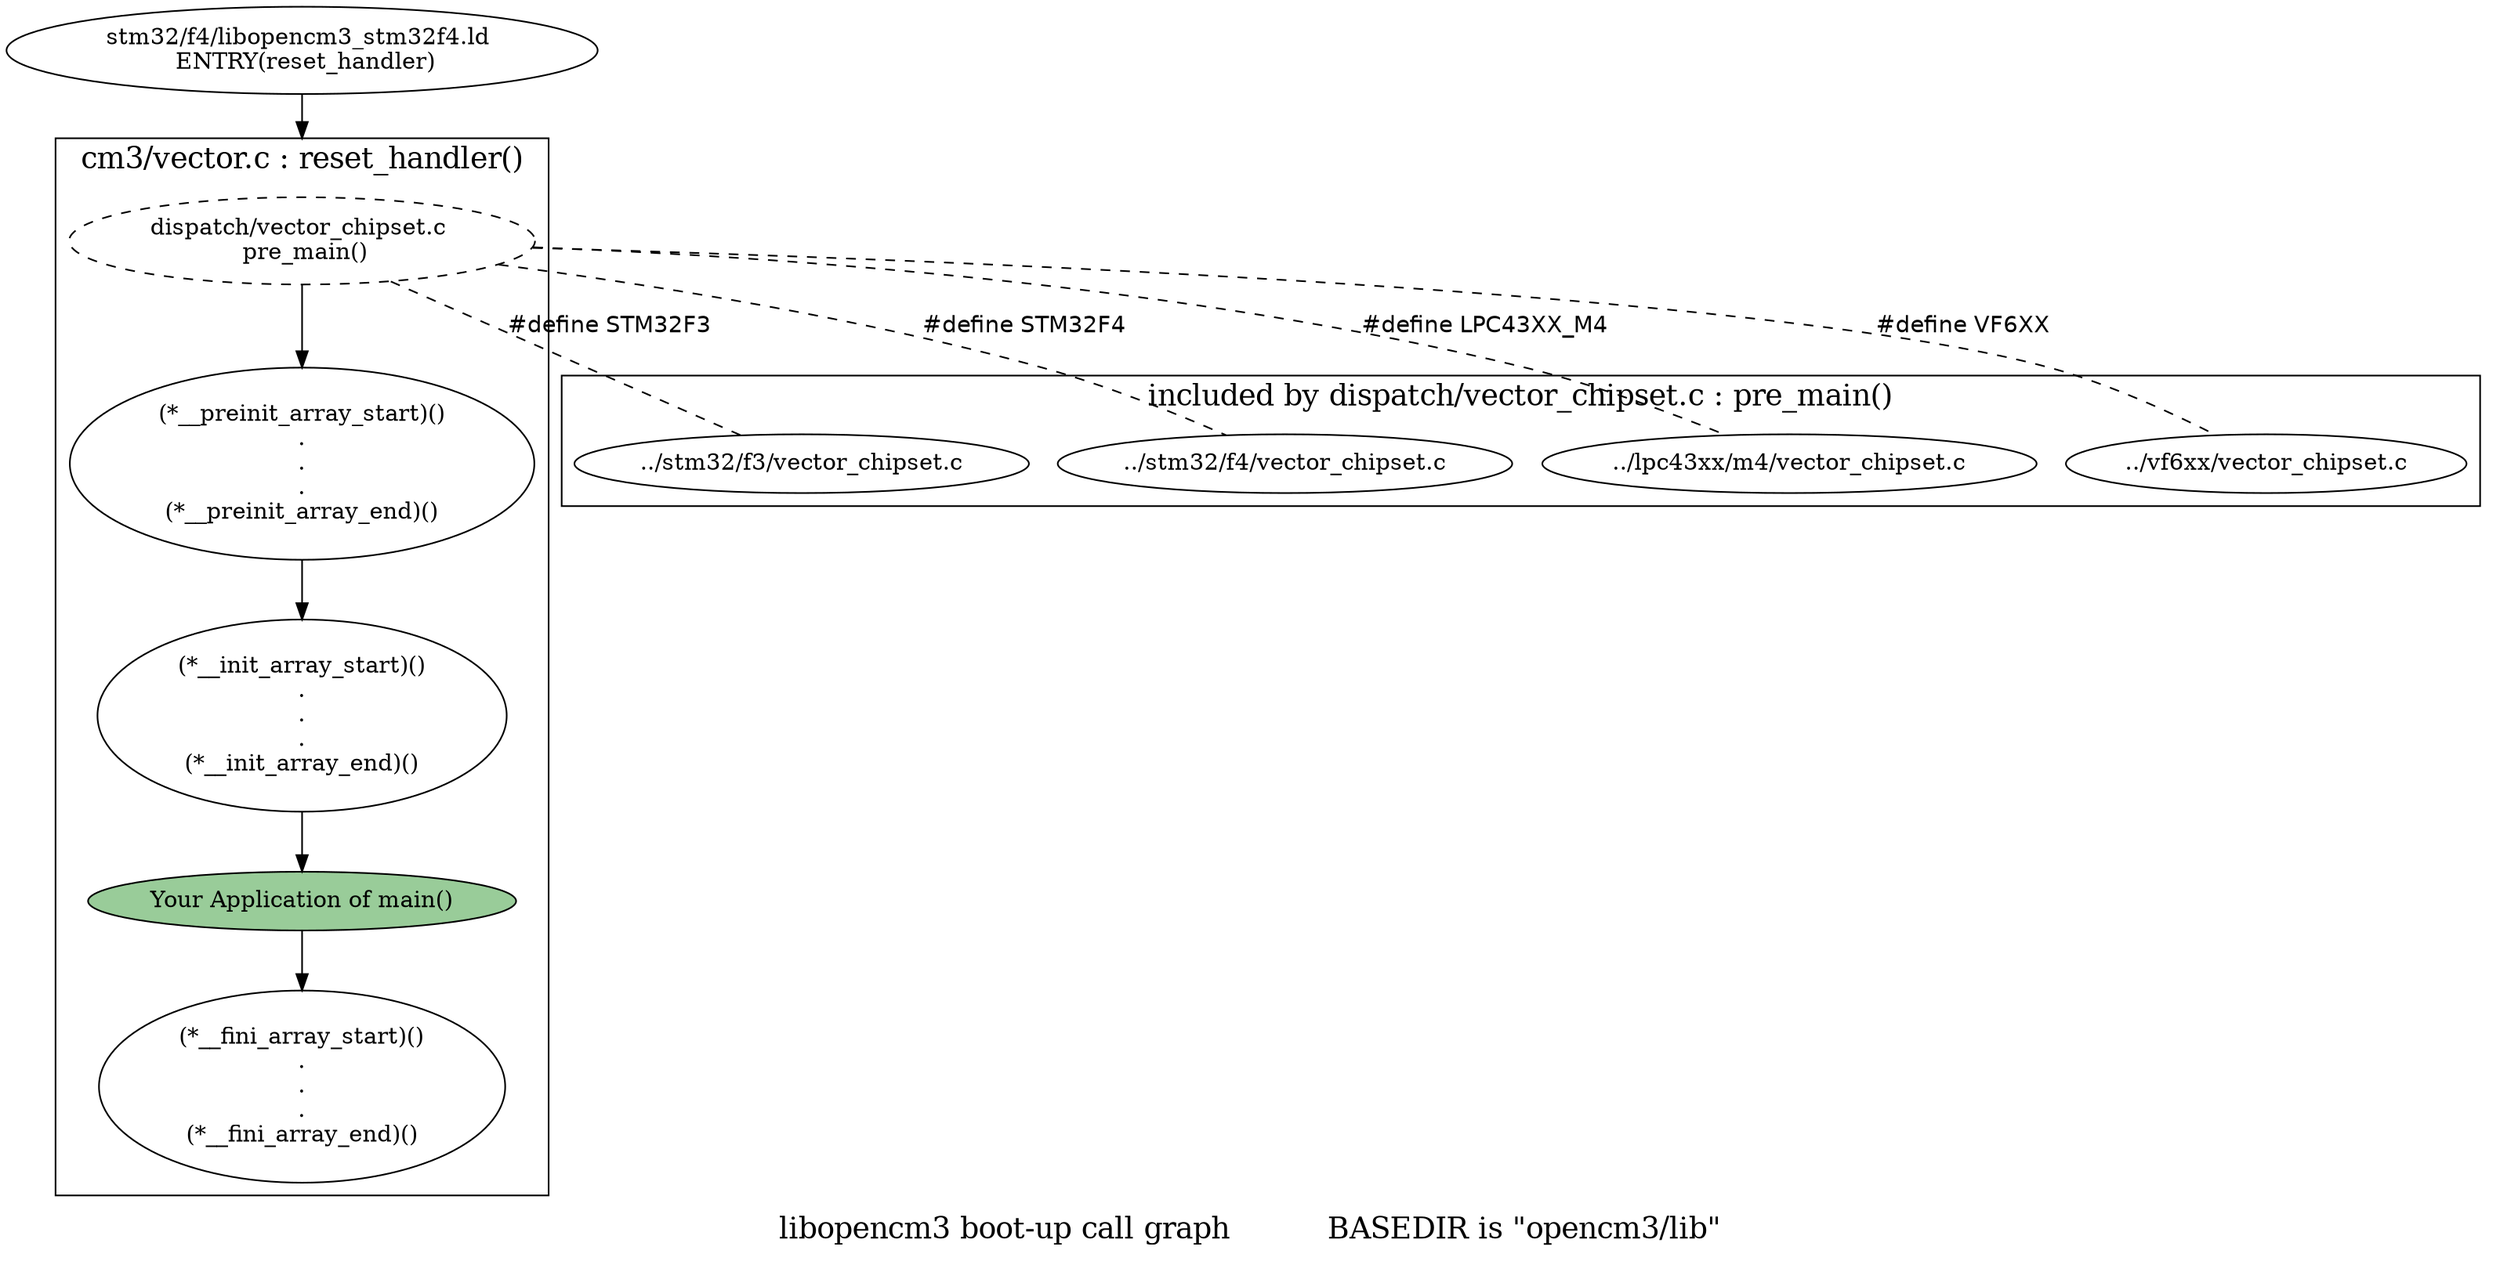 /*
 * Copyright (C) 2015
 *		Toshiaki NOZAWA <noz.tos <at> gmail_dot_com>
 * All rights reserved.
 *
 * Redistribution and use in source, with or without
 * modification, are permitted provided that the following conditions
 * are met:
 * 1. Redistributions of source code must retain the above copyright
 *    notice, this list of conditions and the following disclaimer.
 * 2. Redistributions in binary form must reproduce the above copyright
 *    notice, this list of conditions and the following disclaimer in the
 *    documentation and/or other materials provided with the distribution.
 * 3. All advertising materials mentioning features or use of this software
 *    must display the following acknowledgement:
 *        This product includes software developed by Toshiaki NOZAWA.
 * 4. Neither the name of Toshiaki NOZAWA nor the names of its
 *    contributors may be used to endorse or promote products derived
 *    from this software without specific prior written permission.
 *
 * THIS DOCUMENT IS PROVIDED BY TOSHIAKI NOZAWA AND CONTRIBUTORS
 * ``AS IS'' AND ANY EXPRESS OR IMPLIED WARRANTIES, INCLUDING, BUT NOT LIMITED
 * TO, THE IMPLIED WARRANTIES OF MERCHANTABILITY AND FITNESS FOR A PARTICULAR
 * PURPOSE ARE DISCLAIMED.  IN NO EVENT SHALL THE CORPORATION OR CONTRIBUTORS
 * BE LIABLE FOR ANY DIRECT, INDIRECT, INCIDENTAL, SPECIAL, EXEMPLARY, OR
 * CONSEQUENTIAL DAMAGES (INCLUDING, BUT NOT LIMITED TO, PROCUREMENT OF
 * SUBSTITUTE GOODS OR SERVICES; LOSS OF USE, DATA, OR PROFITS; OR BUSINESS
 * INTERRUPTION) HOWEVER CAUSED AND ON ANY THEORY OF LIABILITY, WHETHER IN
 * CONTRACT, STRICT LIABILITY, OR TORT (INCLUDING NEGLIGENCE OR OTHERWISE)
 * ARISING IN ANY WAY OUT OF THE USE OF THIS SOFTWARE, EVEN IF ADVISED OF THE
 * POSSIBILITY OF SUCH DAMAGE.
 */

# usage:
# simply do
# > make
# from terminal, then be generated ../bootupCallGraph.png

digraph bootup {
	graph [label = "libopencm3 boot-up call graph		BASEDIR is \"opencm3/lib\"", fontsize = 18, compound = true];

	ENTRY [label = "stm32/f4/libopencm3_stm32f4.ld \n ENTRY(reset_handler)"];
	pre_main [label = "dispatch/vector_chipset.c \n pre_main()", style = dashed];
	main [label = "Your Application of main()", style = filled, fillcolor = "#99cc99"];

	ENTRY -> pre_main [lhead = cluster_reset_handler]

	subgraph cluster_reset_handler {
		label = "cm3/vector.c : reset_handler()";
		shape = circle;

		pre_main
			-> " (*__preinit_array_start)() \n.\n.\n.\n (*__preinit_array_end)() "
			-> " (*__init_array_start)() \n.\n.\n.\n (*__init_array_end)() "
			-> main
			-> " (*__fini_array_start)() \n.\n.\n.\n (*__fini_array_end)() "
	}

	subgraph cluster_pre_main {
		label = "included by dispatch/vector_chipset.c : pre_main()";

		pre_main -> "../stm32/f3/vector_chipset.c" [label = "#define STM32F3", fontname = "Helvetica", dir = none, style = dashed];
		pre_main -> "../stm32/f4/vector_chipset.c" [label = "#define STM32F4", fontname = "Helvetica", dir = none, style = dashed];
		pre_main -> "../lpc43xx/m4/vector_chipset.c" [label = "#define LPC43XX_M4", fontname = "Helvetica", dir = none, style = dashed];
		pre_main -> "../vf6xx/vector_chipset.c" [label = "#define VF6XX", fontname = "Helvetica", dir = none, style = dashed];
	}
}
